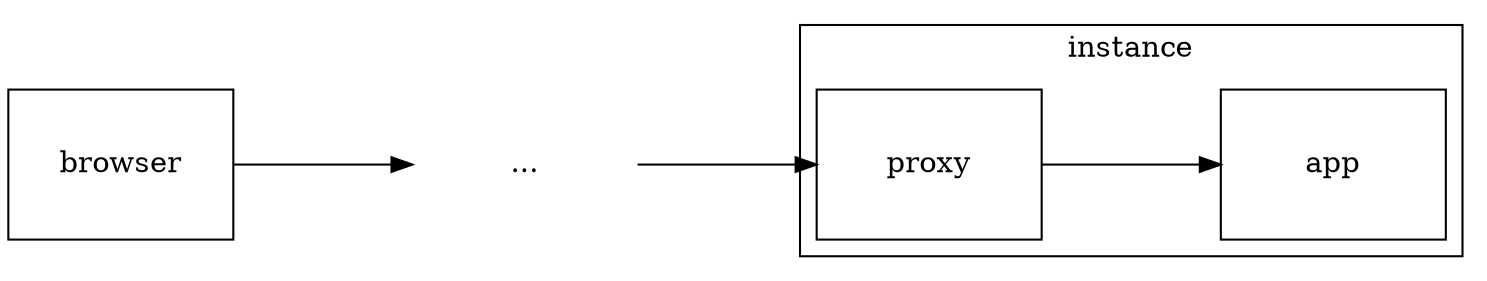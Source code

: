 digraph {
	rankdir = "LR";
	splines = ortho;
	overlap = scale;
	fixedsize = true;
	forcelabels = true;
	node [ shape="box", height = 1, width = 1.5 ]
	ranksep = "1.2 equally";
	browser
	something [label="...", shape="plaintext"]
	subgraph cluster_instance {
		label="instance"
	  proxy
	  app
	}
	browser -> something
	something -> proxy
	proxy -> app
}
